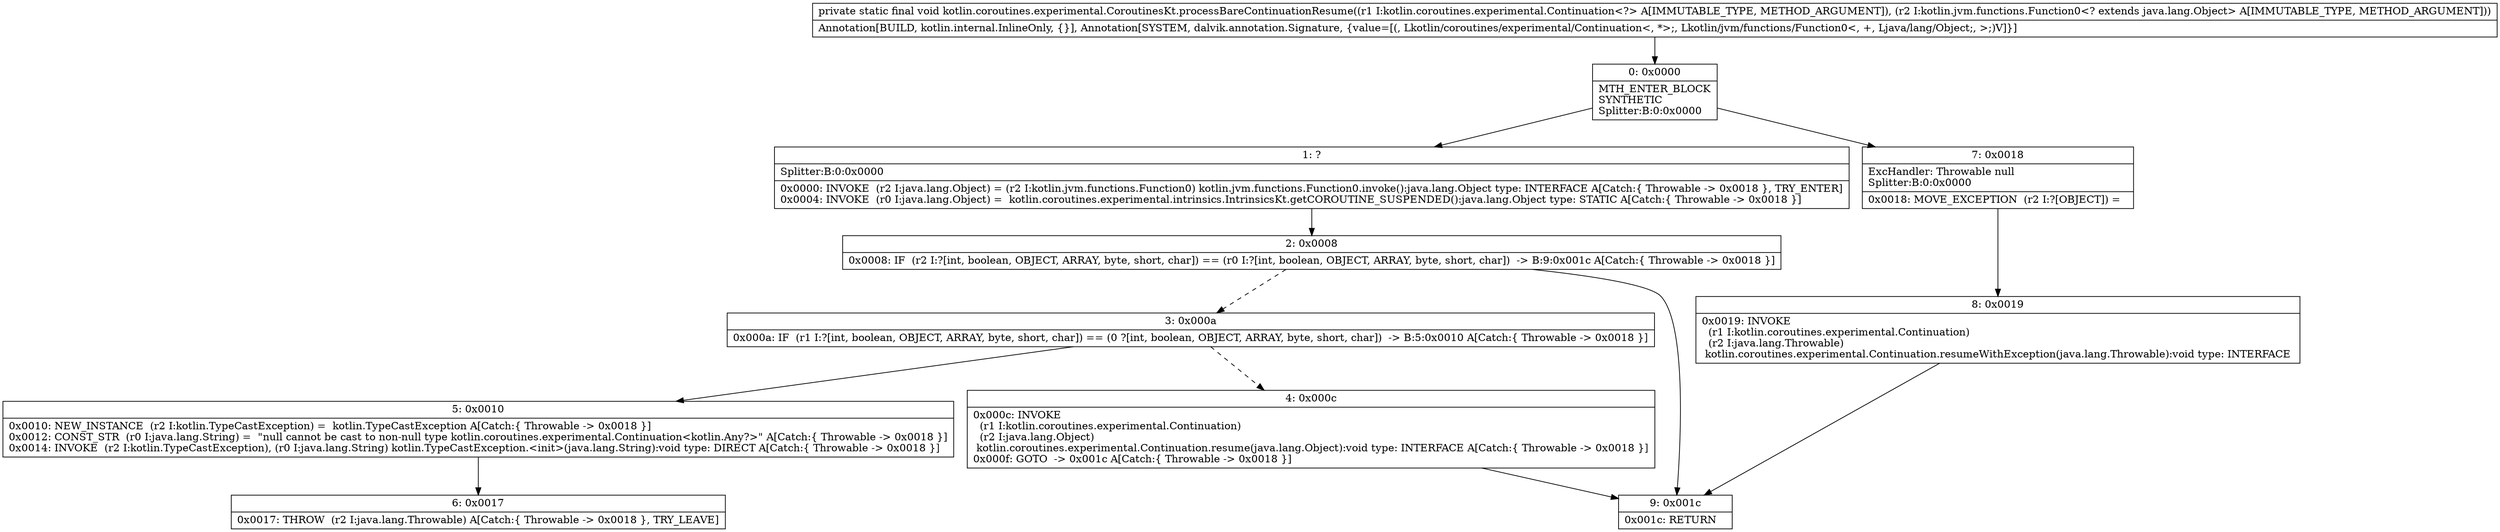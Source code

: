 digraph "CFG forkotlin.coroutines.experimental.CoroutinesKt.processBareContinuationResume(Lkotlin\/coroutines\/experimental\/Continuation;Lkotlin\/jvm\/functions\/Function0;)V" {
Node_0 [shape=record,label="{0\:\ 0x0000|MTH_ENTER_BLOCK\lSYNTHETIC\lSplitter:B:0:0x0000\l}"];
Node_1 [shape=record,label="{1\:\ ?|Splitter:B:0:0x0000\l|0x0000: INVOKE  (r2 I:java.lang.Object) = (r2 I:kotlin.jvm.functions.Function0) kotlin.jvm.functions.Function0.invoke():java.lang.Object type: INTERFACE A[Catch:\{ Throwable \-\> 0x0018 \}, TRY_ENTER]\l0x0004: INVOKE  (r0 I:java.lang.Object) =  kotlin.coroutines.experimental.intrinsics.IntrinsicsKt.getCOROUTINE_SUSPENDED():java.lang.Object type: STATIC A[Catch:\{ Throwable \-\> 0x0018 \}]\l}"];
Node_2 [shape=record,label="{2\:\ 0x0008|0x0008: IF  (r2 I:?[int, boolean, OBJECT, ARRAY, byte, short, char]) == (r0 I:?[int, boolean, OBJECT, ARRAY, byte, short, char])  \-\> B:9:0x001c A[Catch:\{ Throwable \-\> 0x0018 \}]\l}"];
Node_3 [shape=record,label="{3\:\ 0x000a|0x000a: IF  (r1 I:?[int, boolean, OBJECT, ARRAY, byte, short, char]) == (0 ?[int, boolean, OBJECT, ARRAY, byte, short, char])  \-\> B:5:0x0010 A[Catch:\{ Throwable \-\> 0x0018 \}]\l}"];
Node_4 [shape=record,label="{4\:\ 0x000c|0x000c: INVOKE  \l  (r1 I:kotlin.coroutines.experimental.Continuation)\l  (r2 I:java.lang.Object)\l kotlin.coroutines.experimental.Continuation.resume(java.lang.Object):void type: INTERFACE A[Catch:\{ Throwable \-\> 0x0018 \}]\l0x000f: GOTO  \-\> 0x001c A[Catch:\{ Throwable \-\> 0x0018 \}]\l}"];
Node_5 [shape=record,label="{5\:\ 0x0010|0x0010: NEW_INSTANCE  (r2 I:kotlin.TypeCastException) =  kotlin.TypeCastException A[Catch:\{ Throwable \-\> 0x0018 \}]\l0x0012: CONST_STR  (r0 I:java.lang.String) =  \"null cannot be cast to non\-null type kotlin.coroutines.experimental.Continuation\<kotlin.Any?\>\" A[Catch:\{ Throwable \-\> 0x0018 \}]\l0x0014: INVOKE  (r2 I:kotlin.TypeCastException), (r0 I:java.lang.String) kotlin.TypeCastException.\<init\>(java.lang.String):void type: DIRECT A[Catch:\{ Throwable \-\> 0x0018 \}]\l}"];
Node_6 [shape=record,label="{6\:\ 0x0017|0x0017: THROW  (r2 I:java.lang.Throwable) A[Catch:\{ Throwable \-\> 0x0018 \}, TRY_LEAVE]\l}"];
Node_7 [shape=record,label="{7\:\ 0x0018|ExcHandler: Throwable null\lSplitter:B:0:0x0000\l|0x0018: MOVE_EXCEPTION  (r2 I:?[OBJECT]) =  \l}"];
Node_8 [shape=record,label="{8\:\ 0x0019|0x0019: INVOKE  \l  (r1 I:kotlin.coroutines.experimental.Continuation)\l  (r2 I:java.lang.Throwable)\l kotlin.coroutines.experimental.Continuation.resumeWithException(java.lang.Throwable):void type: INTERFACE \l}"];
Node_9 [shape=record,label="{9\:\ 0x001c|0x001c: RETURN   \l}"];
MethodNode[shape=record,label="{private static final void kotlin.coroutines.experimental.CoroutinesKt.processBareContinuationResume((r1 I:kotlin.coroutines.experimental.Continuation\<?\> A[IMMUTABLE_TYPE, METHOD_ARGUMENT]), (r2 I:kotlin.jvm.functions.Function0\<? extends java.lang.Object\> A[IMMUTABLE_TYPE, METHOD_ARGUMENT]))  | Annotation[BUILD, kotlin.internal.InlineOnly, \{\}], Annotation[SYSTEM, dalvik.annotation.Signature, \{value=[(, Lkotlin\/coroutines\/experimental\/Continuation\<, *\>;, Lkotlin\/jvm\/functions\/Function0\<, +, Ljava\/lang\/Object;, \>;)V]\}]\l}"];
MethodNode -> Node_0;
Node_0 -> Node_1;
Node_0 -> Node_7;
Node_1 -> Node_2;
Node_2 -> Node_3[style=dashed];
Node_2 -> Node_9;
Node_3 -> Node_4[style=dashed];
Node_3 -> Node_5;
Node_4 -> Node_9;
Node_5 -> Node_6;
Node_7 -> Node_8;
Node_8 -> Node_9;
}

